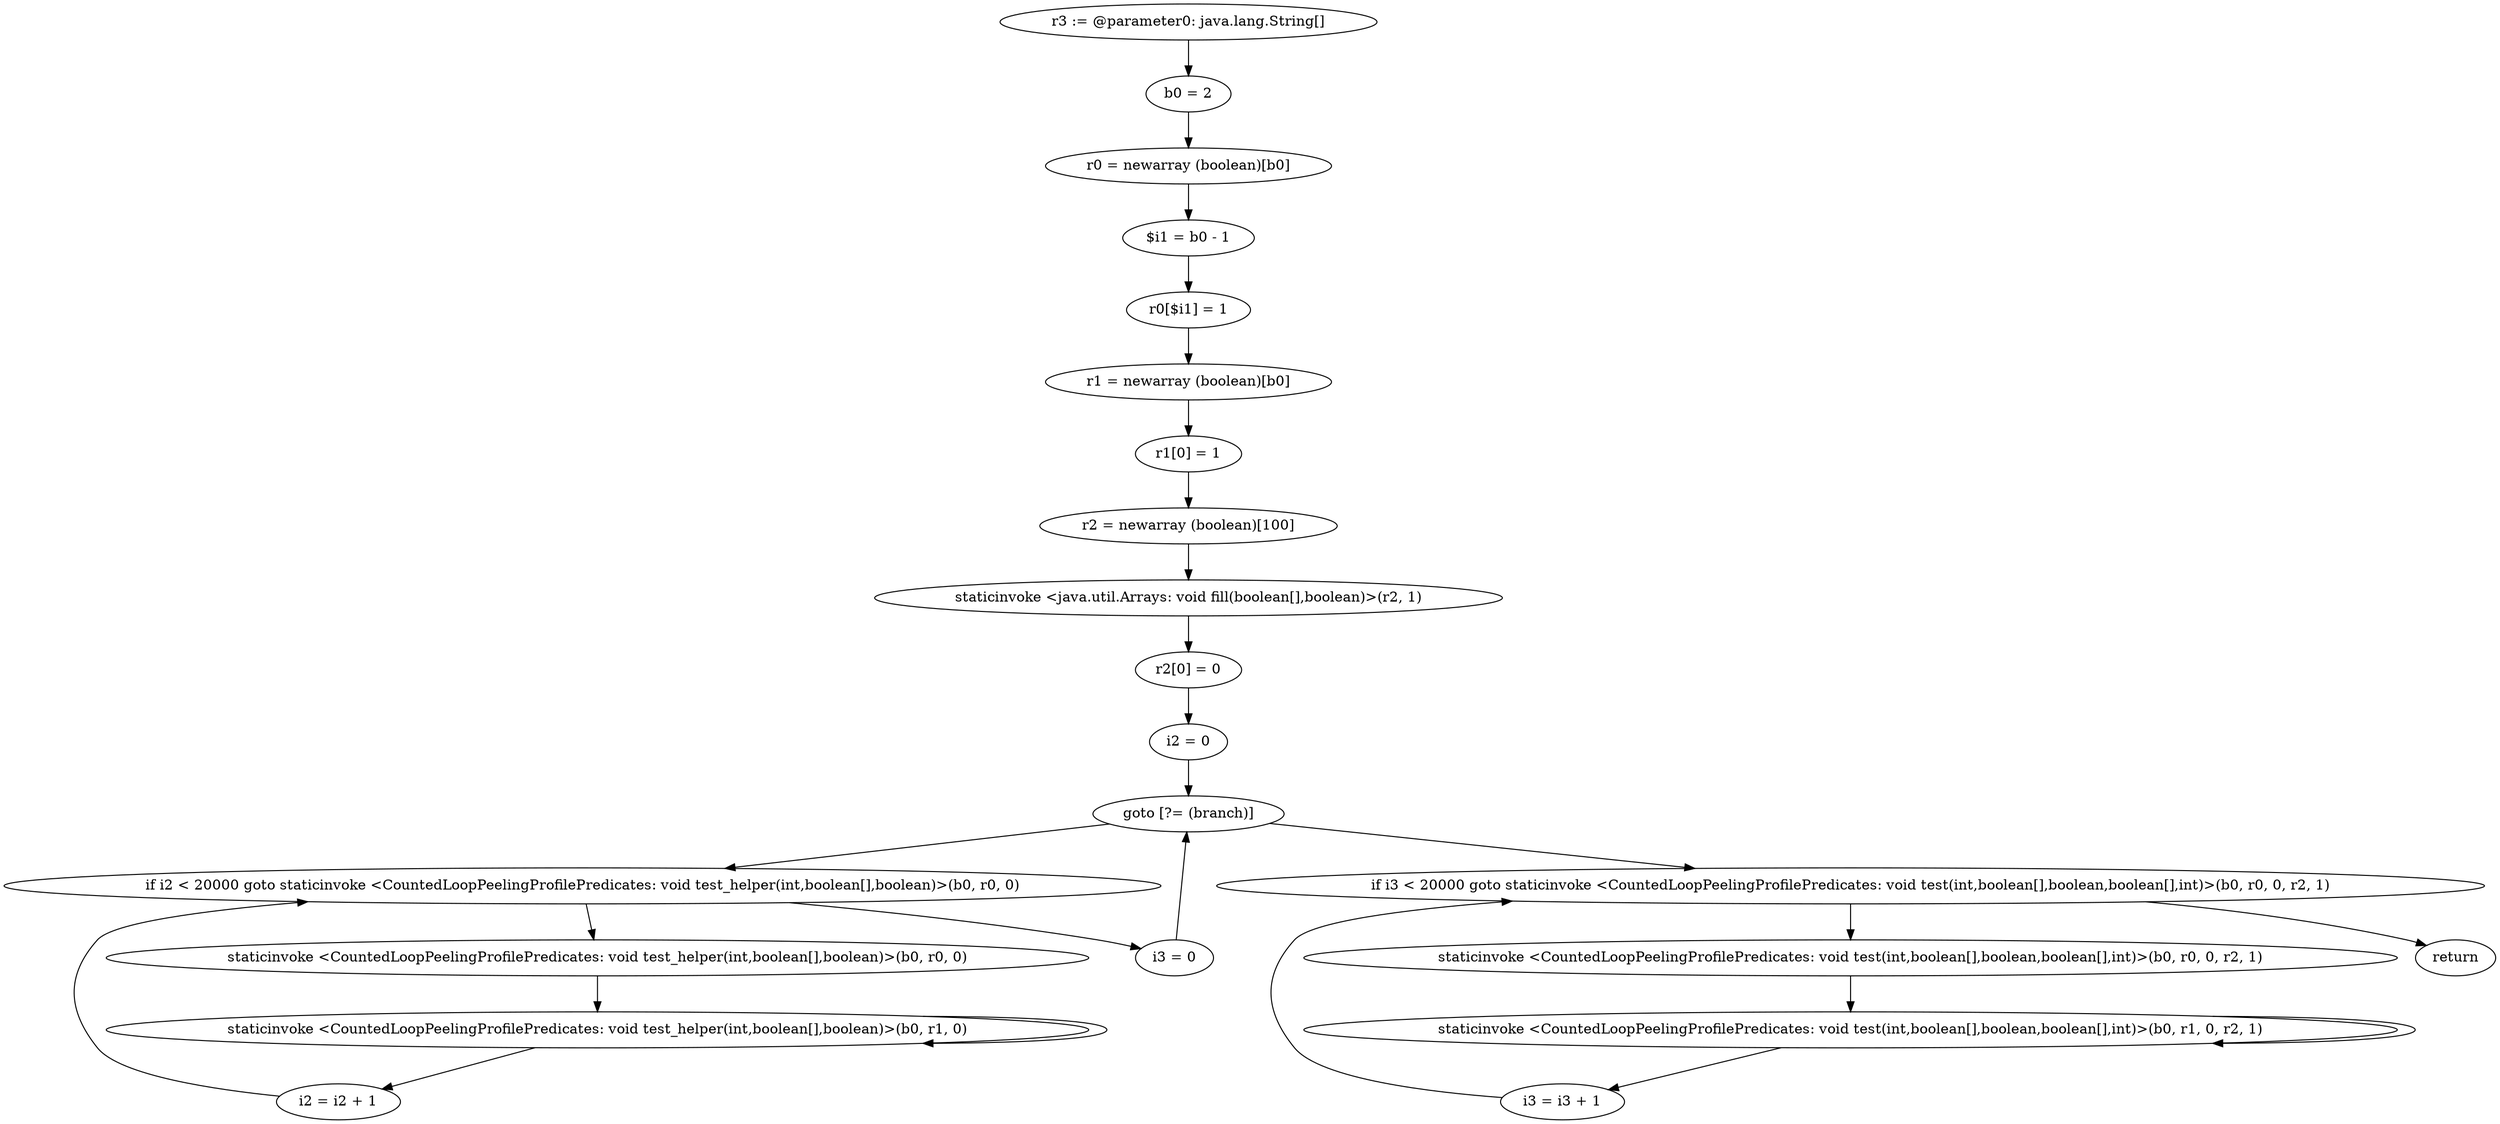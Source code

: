 digraph "unitGraph" {
    "r3 := @parameter0: java.lang.String[]"
    "b0 = 2"
    "r0 = newarray (boolean)[b0]"
    "$i1 = b0 - 1"
    "r0[$i1] = 1"
    "r1 = newarray (boolean)[b0]"
    "r1[0] = 1"
    "r2 = newarray (boolean)[100]"
    "staticinvoke <java.util.Arrays: void fill(boolean[],boolean)>(r2, 1)"
    "r2[0] = 0"
    "i2 = 0"
    "goto [?= (branch)]"
    "staticinvoke <CountedLoopPeelingProfilePredicates: void test_helper(int,boolean[],boolean)>(b0, r0, 0)"
    "staticinvoke <CountedLoopPeelingProfilePredicates: void test_helper(int,boolean[],boolean)>(b0, r1, 0)"
    "i2 = i2 + 1"
    "if i2 < 20000 goto staticinvoke <CountedLoopPeelingProfilePredicates: void test_helper(int,boolean[],boolean)>(b0, r0, 0)"
    "i3 = 0"
    "staticinvoke <CountedLoopPeelingProfilePredicates: void test(int,boolean[],boolean,boolean[],int)>(b0, r0, 0, r2, 1)"
    "staticinvoke <CountedLoopPeelingProfilePredicates: void test(int,boolean[],boolean,boolean[],int)>(b0, r1, 0, r2, 1)"
    "i3 = i3 + 1"
    "if i3 < 20000 goto staticinvoke <CountedLoopPeelingProfilePredicates: void test(int,boolean[],boolean,boolean[],int)>(b0, r0, 0, r2, 1)"
    "return"
    "r3 := @parameter0: java.lang.String[]"->"b0 = 2";
    "b0 = 2"->"r0 = newarray (boolean)[b0]";
    "r0 = newarray (boolean)[b0]"->"$i1 = b0 - 1";
    "$i1 = b0 - 1"->"r0[$i1] = 1";
    "r0[$i1] = 1"->"r1 = newarray (boolean)[b0]";
    "r1 = newarray (boolean)[b0]"->"r1[0] = 1";
    "r1[0] = 1"->"r2 = newarray (boolean)[100]";
    "r2 = newarray (boolean)[100]"->"staticinvoke <java.util.Arrays: void fill(boolean[],boolean)>(r2, 1)";
    "staticinvoke <java.util.Arrays: void fill(boolean[],boolean)>(r2, 1)"->"r2[0] = 0";
    "r2[0] = 0"->"i2 = 0";
    "i2 = 0"->"goto [?= (branch)]";
    "goto [?= (branch)]"->"if i2 < 20000 goto staticinvoke <CountedLoopPeelingProfilePredicates: void test_helper(int,boolean[],boolean)>(b0, r0, 0)";
    "staticinvoke <CountedLoopPeelingProfilePredicates: void test_helper(int,boolean[],boolean)>(b0, r0, 0)"->"staticinvoke <CountedLoopPeelingProfilePredicates: void test_helper(int,boolean[],boolean)>(b0, r1, 0)";
    "staticinvoke <CountedLoopPeelingProfilePredicates: void test_helper(int,boolean[],boolean)>(b0, r1, 0)"->"staticinvoke <CountedLoopPeelingProfilePredicates: void test_helper(int,boolean[],boolean)>(b0, r1, 0)";
    "staticinvoke <CountedLoopPeelingProfilePredicates: void test_helper(int,boolean[],boolean)>(b0, r1, 0)"->"i2 = i2 + 1";
    "i2 = i2 + 1"->"if i2 < 20000 goto staticinvoke <CountedLoopPeelingProfilePredicates: void test_helper(int,boolean[],boolean)>(b0, r0, 0)";
    "if i2 < 20000 goto staticinvoke <CountedLoopPeelingProfilePredicates: void test_helper(int,boolean[],boolean)>(b0, r0, 0)"->"i3 = 0";
    "if i2 < 20000 goto staticinvoke <CountedLoopPeelingProfilePredicates: void test_helper(int,boolean[],boolean)>(b0, r0, 0)"->"staticinvoke <CountedLoopPeelingProfilePredicates: void test_helper(int,boolean[],boolean)>(b0, r0, 0)";
    "i3 = 0"->"goto [?= (branch)]";
    "goto [?= (branch)]"->"if i3 < 20000 goto staticinvoke <CountedLoopPeelingProfilePredicates: void test(int,boolean[],boolean,boolean[],int)>(b0, r0, 0, r2, 1)";
    "staticinvoke <CountedLoopPeelingProfilePredicates: void test(int,boolean[],boolean,boolean[],int)>(b0, r0, 0, r2, 1)"->"staticinvoke <CountedLoopPeelingProfilePredicates: void test(int,boolean[],boolean,boolean[],int)>(b0, r1, 0, r2, 1)";
    "staticinvoke <CountedLoopPeelingProfilePredicates: void test(int,boolean[],boolean,boolean[],int)>(b0, r1, 0, r2, 1)"->"staticinvoke <CountedLoopPeelingProfilePredicates: void test(int,boolean[],boolean,boolean[],int)>(b0, r1, 0, r2, 1)";
    "staticinvoke <CountedLoopPeelingProfilePredicates: void test(int,boolean[],boolean,boolean[],int)>(b0, r1, 0, r2, 1)"->"i3 = i3 + 1";
    "i3 = i3 + 1"->"if i3 < 20000 goto staticinvoke <CountedLoopPeelingProfilePredicates: void test(int,boolean[],boolean,boolean[],int)>(b0, r0, 0, r2, 1)";
    "if i3 < 20000 goto staticinvoke <CountedLoopPeelingProfilePredicates: void test(int,boolean[],boolean,boolean[],int)>(b0, r0, 0, r2, 1)"->"return";
    "if i3 < 20000 goto staticinvoke <CountedLoopPeelingProfilePredicates: void test(int,boolean[],boolean,boolean[],int)>(b0, r0, 0, r2, 1)"->"staticinvoke <CountedLoopPeelingProfilePredicates: void test(int,boolean[],boolean,boolean[],int)>(b0, r0, 0, r2, 1)";
}
